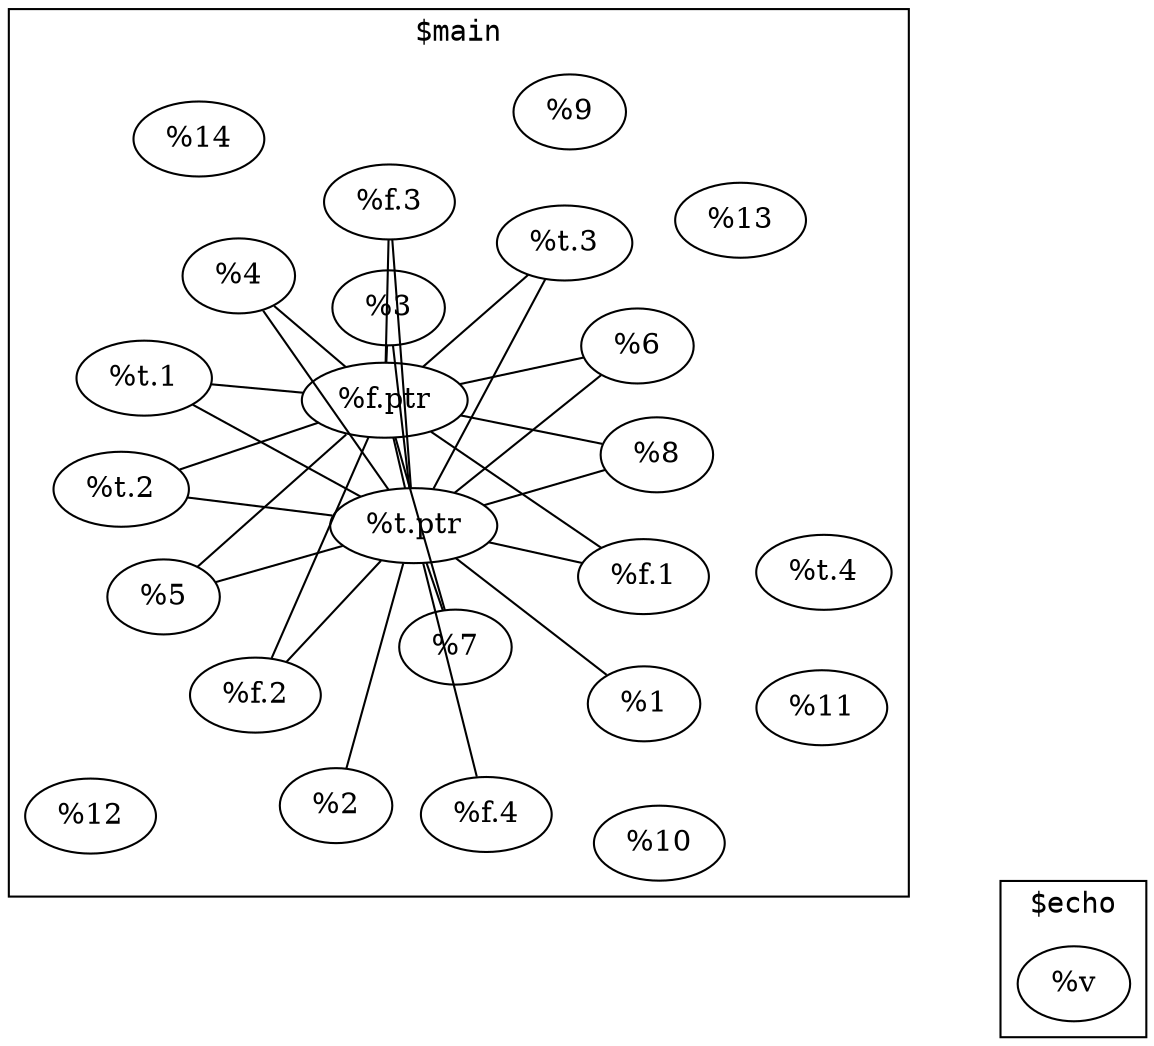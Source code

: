 graph {
   fontname=monospace
   layout=fdp

   subgraph cluster_0 {
      label="$main"
      "$main%t.ptr" [label="%t.ptr"]
      "$main%t.ptr" -- "$main%1"
      "$main%t.ptr" -- "$main%2"
      "$main%t.ptr" -- "$main%f.ptr"
      "$main%t.ptr" -- "$main%3"
      "$main%t.ptr" -- "$main%4"
      "$main%t.ptr" -- "$main%t.1"
      "$main%t.ptr" -- "$main%f.1"
      "$main%t.ptr" -- "$main%5"
      "$main%t.ptr" -- "$main%f.2"
      "$main%t.ptr" -- "$main%7"
      "$main%t.ptr" -- "$main%t.2"
      "$main%t.ptr" -- "$main%6"
      "$main%t.ptr" -- "$main%t.3"
      "$main%t.ptr" -- "$main%f.3"
      "$main%t.ptr" -- "$main%8"
      "$main%t.ptr" -- "$main%f.4"
      "$main%1" [label="%1"]
      "$main%2" [label="%2"]
      "$main%f.ptr" [label="%f.ptr"]
      "$main%f.ptr" -- "$main%3"
      "$main%f.ptr" -- "$main%4"
      "$main%f.ptr" -- "$main%t.1"
      "$main%f.ptr" -- "$main%f.1"
      "$main%f.ptr" -- "$main%5"
      "$main%f.ptr" -- "$main%f.2"
      "$main%f.ptr" -- "$main%7"
      "$main%f.ptr" -- "$main%t.2"
      "$main%f.ptr" -- "$main%6"
      "$main%f.ptr" -- "$main%t.3"
      "$main%f.ptr" -- "$main%f.3"
      "$main%f.ptr" -- "$main%8"
      "$main%3" [label="%3"]
      "$main%4" [label="%4"]
      "$main%t.1" [label="%t.1"]
      "$main%13" [label="%13"]
      "$main%14" [label="%14"]
      "$main%f.1" [label="%f.1"]
      "$main%5" [label="%5"]
      "$main%f.2" [label="%f.2"]
      "$main%7" [label="%7"]
      "$main%t.2" [label="%t.2"]
      "$main%6" [label="%6"]
      "$main%t.3" [label="%t.3"]
      "$main%12" [label="%12"]
      "$main%f.3" [label="%f.3"]
      "$main%8" [label="%8"]
      "$main%f.4" [label="%f.4"]
      "$main%10" [label="%10"]
      "$main%11" [label="%11"]
      "$main%t.4" [label="%t.4"]
      "$main%9" [label="%9"]
   }

   subgraph cluster_1 {
      label="$echo"
      "$echo%v" [label="%v"]
   }
}
